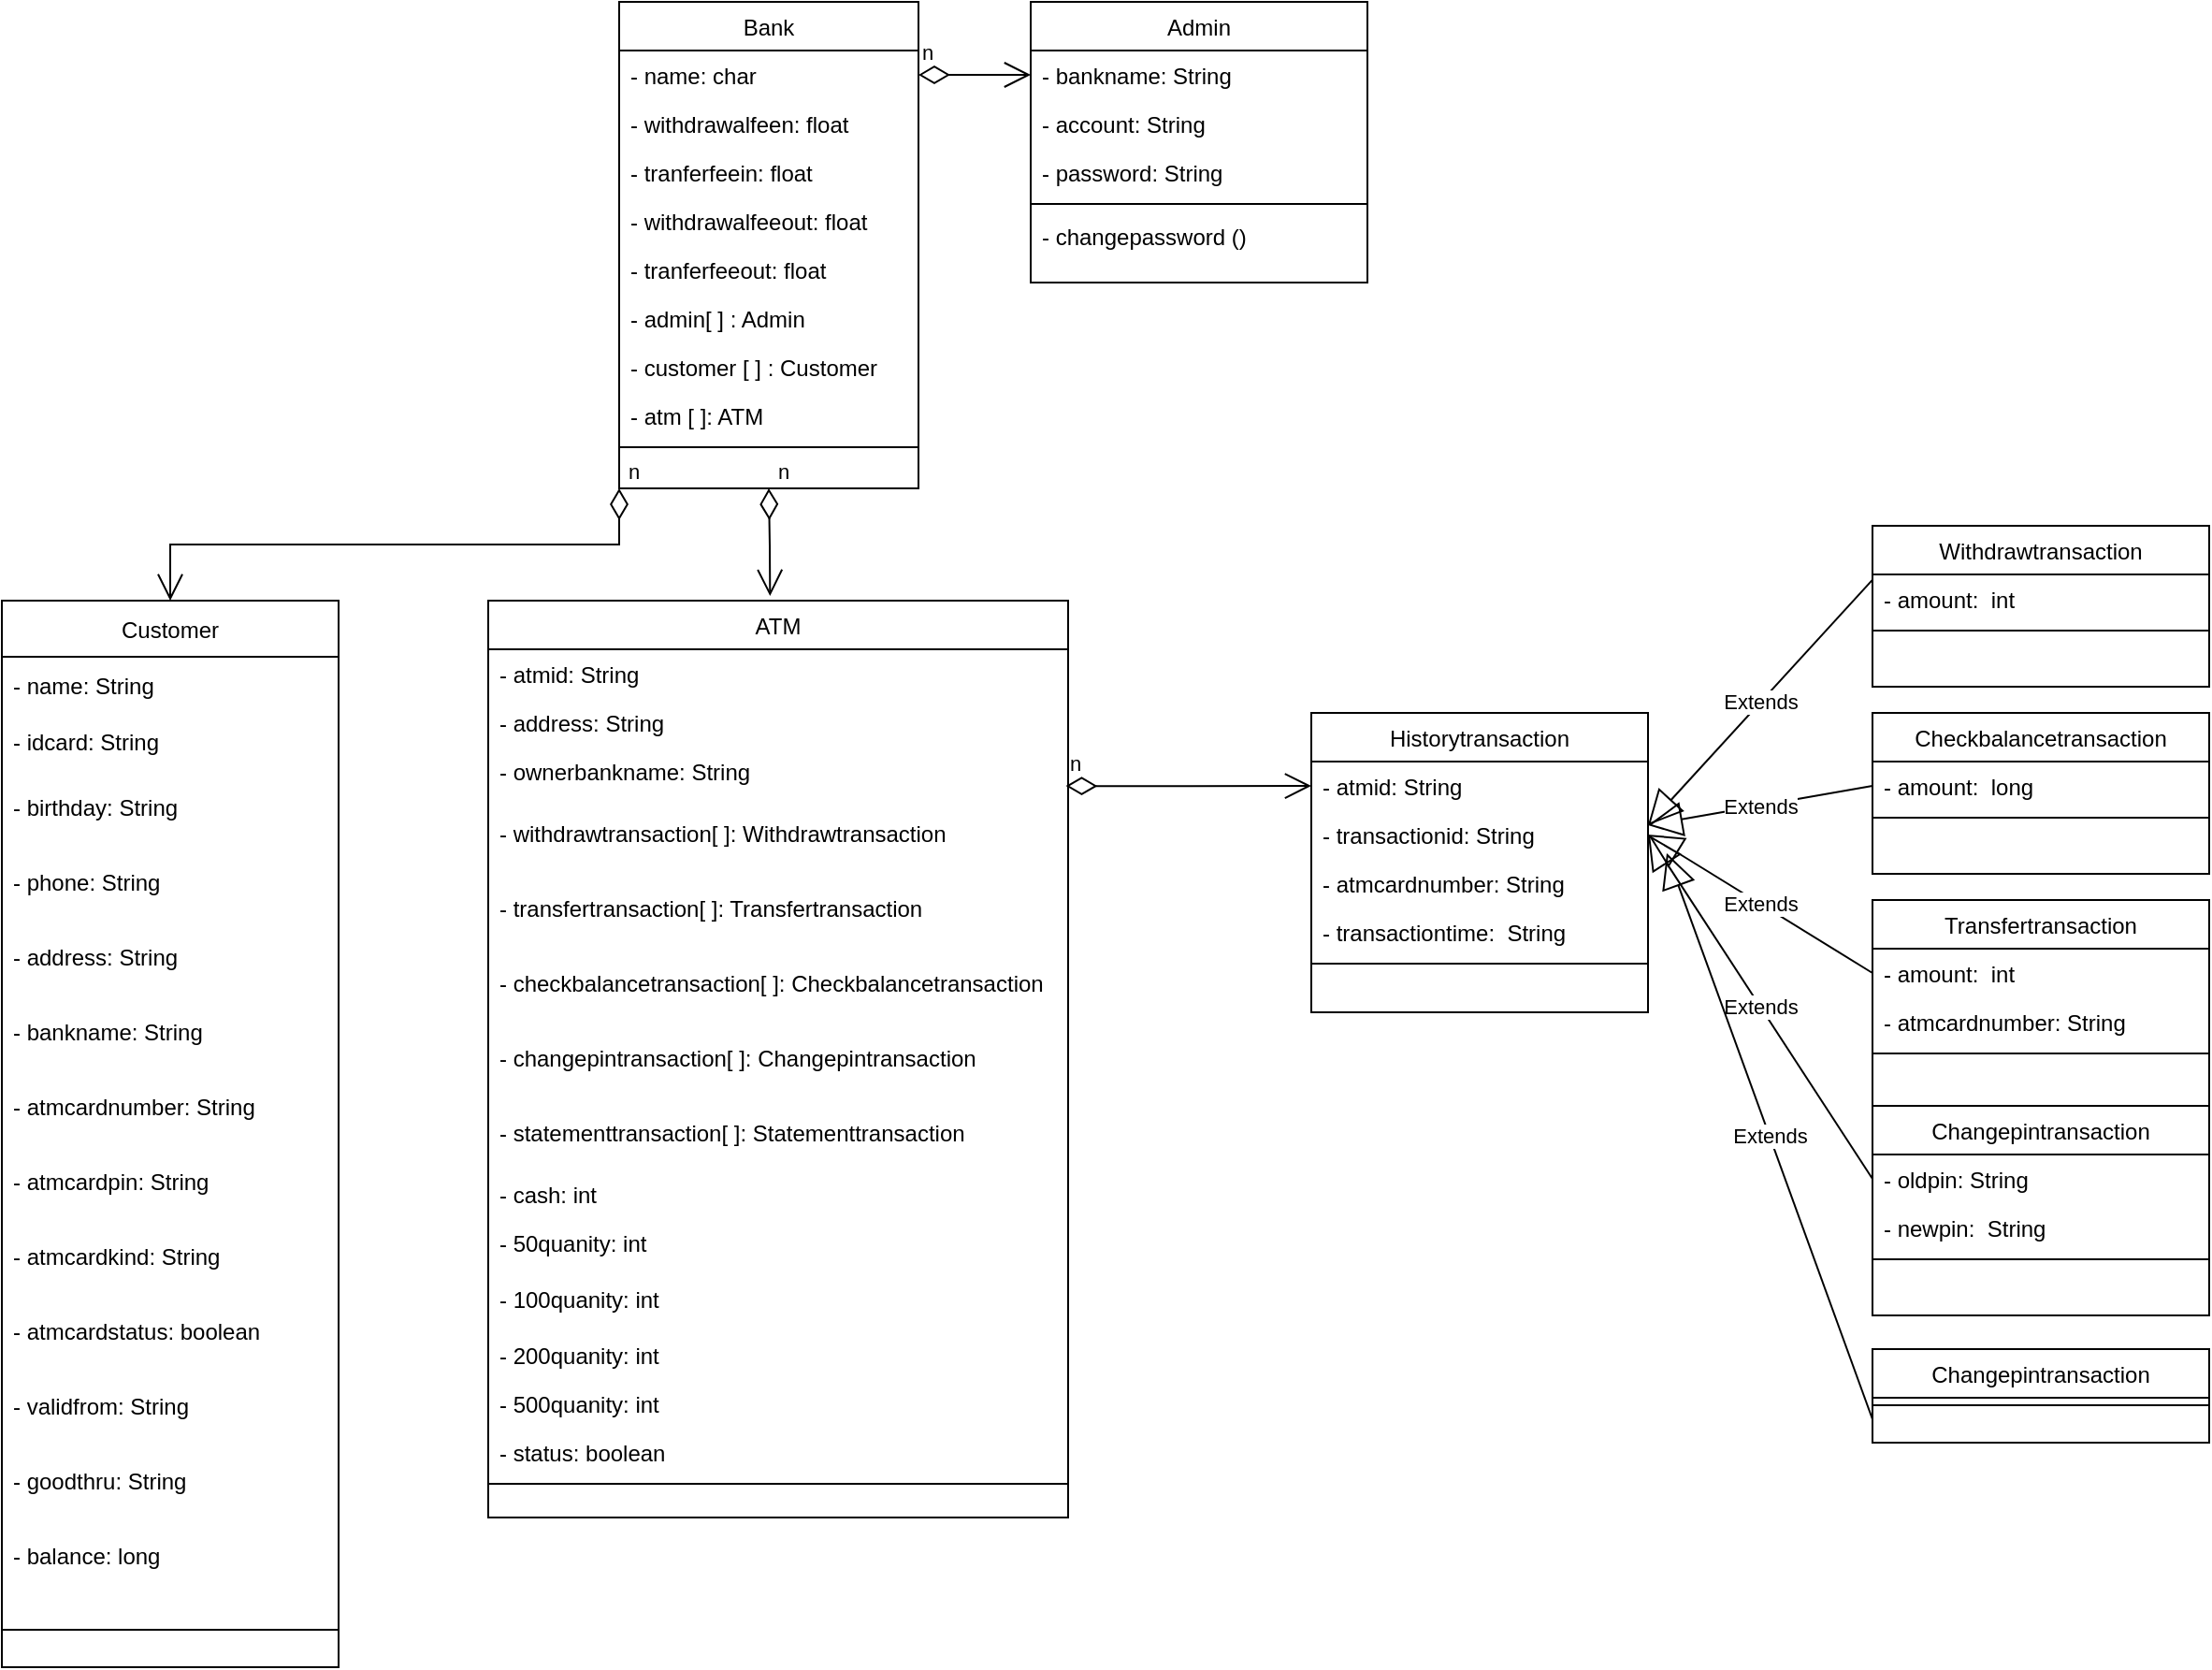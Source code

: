 <mxfile version="20.7.4" type="device"><diagram id="C5RBs43oDa-KdzZeNtuy" name="Page-1"><mxGraphModel dx="1829" dy="2213" grid="1" gridSize="10" guides="1" tooltips="1" connect="1" arrows="1" fold="1" page="1" pageScale="1" pageWidth="827" pageHeight="1169" math="0" shadow="0"><root><mxCell id="WIyWlLk6GJQsqaUBKTNV-0"/><mxCell id="WIyWlLk6GJQsqaUBKTNV-1" parent="WIyWlLk6GJQsqaUBKTNV-0"/><mxCell id="zkfFHV4jXpPFQw0GAbJ--0" value="Bank" style="swimlane;fontStyle=0;align=center;verticalAlign=top;childLayout=stackLayout;horizontal=1;startSize=26;horizontalStack=0;resizeParent=1;resizeLast=0;collapsible=1;marginBottom=0;rounded=0;shadow=0;strokeWidth=1;" parent="WIyWlLk6GJQsqaUBKTNV-1" vertex="1"><mxGeometry x="790" y="-450" width="160" height="260" as="geometry"><mxRectangle x="230" y="140" width="160" height="26" as="alternateBounds"/></mxGeometry></mxCell><mxCell id="zkfFHV4jXpPFQw0GAbJ--1" value="- name: char" style="text;align=left;verticalAlign=top;spacingLeft=4;spacingRight=4;overflow=hidden;rotatable=0;points=[[0,0.5],[1,0.5]];portConstraint=eastwest;" parent="zkfFHV4jXpPFQw0GAbJ--0" vertex="1"><mxGeometry y="26" width="160" height="26" as="geometry"/></mxCell><mxCell id="zkfFHV4jXpPFQw0GAbJ--2" value="- withdrawalfeen: float" style="text;align=left;verticalAlign=top;spacingLeft=4;spacingRight=4;overflow=hidden;rotatable=0;points=[[0,0.5],[1,0.5]];portConstraint=eastwest;rounded=0;shadow=0;html=0;" parent="zkfFHV4jXpPFQw0GAbJ--0" vertex="1"><mxGeometry y="52" width="160" height="26" as="geometry"/></mxCell><mxCell id="SRAjMolUnQEFXTIb9oGv-22" value="- tranferfeein: float" style="text;align=left;verticalAlign=top;spacingLeft=4;spacingRight=4;overflow=hidden;rotatable=0;points=[[0,0.5],[1,0.5]];portConstraint=eastwest;rounded=0;shadow=0;html=0;" parent="zkfFHV4jXpPFQw0GAbJ--0" vertex="1"><mxGeometry y="78" width="160" height="26" as="geometry"/></mxCell><mxCell id="D0PeEpOPR0YIlygvouws-0" value="- withdrawalfeeout: float&#10;" style="text;align=left;verticalAlign=top;spacingLeft=4;spacingRight=4;overflow=hidden;rotatable=0;points=[[0,0.5],[1,0.5]];portConstraint=eastwest;rounded=0;shadow=0;html=0;" vertex="1" parent="zkfFHV4jXpPFQw0GAbJ--0"><mxGeometry y="104" width="160" height="26" as="geometry"/></mxCell><mxCell id="D0PeEpOPR0YIlygvouws-1" value="- tranferfeeout: float" style="text;align=left;verticalAlign=top;spacingLeft=4;spacingRight=4;overflow=hidden;rotatable=0;points=[[0,0.5],[1,0.5]];portConstraint=eastwest;rounded=0;shadow=0;html=0;" vertex="1" parent="zkfFHV4jXpPFQw0GAbJ--0"><mxGeometry y="130" width="160" height="26" as="geometry"/></mxCell><mxCell id="kueWqX3Hmxz6GXRVo9uP-1" value="- admin[ ] : Admin&#10;" style="text;align=left;verticalAlign=top;spacingLeft=4;spacingRight=4;overflow=hidden;rotatable=0;points=[[0,0.5],[1,0.5]];portConstraint=eastwest;rounded=0;shadow=0;html=0;" parent="zkfFHV4jXpPFQw0GAbJ--0" vertex="1"><mxGeometry y="156" width="160" height="26" as="geometry"/></mxCell><mxCell id="SRAjMolUnQEFXTIb9oGv-23" value="- customer [ ] : Customer" style="text;align=left;verticalAlign=top;spacingLeft=4;spacingRight=4;overflow=hidden;rotatable=0;points=[[0,0.5],[1,0.5]];portConstraint=eastwest;rounded=0;shadow=0;html=0;" parent="zkfFHV4jXpPFQw0GAbJ--0" vertex="1"><mxGeometry y="182" width="160" height="26" as="geometry"/></mxCell><mxCell id="SRAjMolUnQEFXTIb9oGv-35" value="- atm [ ]: ATM&#10;&#10;" style="text;align=left;verticalAlign=top;spacingLeft=4;spacingRight=4;overflow=hidden;rotatable=0;points=[[0,0.5],[1,0.5]];portConstraint=eastwest;rounded=0;shadow=0;html=0;" parent="zkfFHV4jXpPFQw0GAbJ--0" vertex="1"><mxGeometry y="208" width="160" height="26" as="geometry"/></mxCell><mxCell id="zkfFHV4jXpPFQw0GAbJ--4" value="" style="line;html=1;strokeWidth=1;align=left;verticalAlign=middle;spacingTop=-1;spacingLeft=3;spacingRight=3;rotatable=0;labelPosition=right;points=[];portConstraint=eastwest;" parent="zkfFHV4jXpPFQw0GAbJ--0" vertex="1"><mxGeometry y="234" width="160" height="8" as="geometry"/></mxCell><mxCell id="5T2SBQ-CDdW4sqyZ-5oU-0" value="Customer" style="swimlane;fontStyle=0;childLayout=stackLayout;horizontal=1;startSize=30;horizontalStack=0;resizeParent=1;resizeParentMax=0;resizeLast=0;collapsible=1;marginBottom=0;" parent="WIyWlLk6GJQsqaUBKTNV-1" vertex="1"><mxGeometry x="460" y="-130" width="180" height="570" as="geometry"/></mxCell><mxCell id="5T2SBQ-CDdW4sqyZ-5oU-1" value="- name: String" style="text;strokeColor=none;fillColor=none;align=left;verticalAlign=middle;spacingLeft=4;spacingRight=4;overflow=hidden;points=[[0,0.5],[1,0.5]];portConstraint=eastwest;rotatable=0;" parent="5T2SBQ-CDdW4sqyZ-5oU-0" vertex="1"><mxGeometry y="30" width="180" height="30" as="geometry"/></mxCell><mxCell id="5T2SBQ-CDdW4sqyZ-5oU-2" value="- idcard: String" style="text;strokeColor=none;fillColor=none;align=left;verticalAlign=middle;spacingLeft=4;spacingRight=4;overflow=hidden;points=[[0,0.5],[1,0.5]];portConstraint=eastwest;rotatable=0;" parent="5T2SBQ-CDdW4sqyZ-5oU-0" vertex="1"><mxGeometry y="60" width="180" height="30" as="geometry"/></mxCell><mxCell id="5T2SBQ-CDdW4sqyZ-5oU-3" value="- birthday: String" style="text;strokeColor=none;fillColor=none;align=left;verticalAlign=middle;spacingLeft=4;spacingRight=4;overflow=hidden;points=[[0,0.5],[1,0.5]];portConstraint=eastwest;rotatable=0;" parent="5T2SBQ-CDdW4sqyZ-5oU-0" vertex="1"><mxGeometry y="90" width="180" height="40" as="geometry"/></mxCell><mxCell id="SRAjMolUnQEFXTIb9oGv-10" value="- phone: String" style="text;strokeColor=none;fillColor=none;align=left;verticalAlign=middle;spacingLeft=4;spacingRight=4;overflow=hidden;points=[[0,0.5],[1,0.5]];portConstraint=eastwest;rotatable=0;" parent="5T2SBQ-CDdW4sqyZ-5oU-0" vertex="1"><mxGeometry y="130" width="180" height="40" as="geometry"/></mxCell><mxCell id="SRAjMolUnQEFXTIb9oGv-11" value="- address: String" style="text;strokeColor=none;fillColor=none;align=left;verticalAlign=middle;spacingLeft=4;spacingRight=4;overflow=hidden;points=[[0,0.5],[1,0.5]];portConstraint=eastwest;rotatable=0;" parent="5T2SBQ-CDdW4sqyZ-5oU-0" vertex="1"><mxGeometry y="170" width="180" height="40" as="geometry"/></mxCell><mxCell id="D0PeEpOPR0YIlygvouws-2" value="- bankname: String" style="text;strokeColor=none;fillColor=none;align=left;verticalAlign=middle;spacingLeft=4;spacingRight=4;overflow=hidden;points=[[0,0.5],[1,0.5]];portConstraint=eastwest;rotatable=0;" vertex="1" parent="5T2SBQ-CDdW4sqyZ-5oU-0"><mxGeometry y="210" width="180" height="40" as="geometry"/></mxCell><mxCell id="SRAjMolUnQEFXTIb9oGv-12" value="- atmcardnumber: String" style="text;strokeColor=none;fillColor=none;align=left;verticalAlign=middle;spacingLeft=4;spacingRight=4;overflow=hidden;points=[[0,0.5],[1,0.5]];portConstraint=eastwest;rotatable=0;" parent="5T2SBQ-CDdW4sqyZ-5oU-0" vertex="1"><mxGeometry y="250" width="180" height="40" as="geometry"/></mxCell><mxCell id="SRAjMolUnQEFXTIb9oGv-21" value="- atmcardpin: String" style="text;strokeColor=none;fillColor=none;align=left;verticalAlign=middle;spacingLeft=4;spacingRight=4;overflow=hidden;points=[[0,0.5],[1,0.5]];portConstraint=eastwest;rotatable=0;" parent="5T2SBQ-CDdW4sqyZ-5oU-0" vertex="1"><mxGeometry y="290" width="180" height="40" as="geometry"/></mxCell><mxCell id="SRAjMolUnQEFXTIb9oGv-9" value="- atmcardkind: String" style="text;strokeColor=none;fillColor=none;align=left;verticalAlign=middle;spacingLeft=4;spacingRight=4;overflow=hidden;points=[[0,0.5],[1,0.5]];portConstraint=eastwest;rotatable=0;" parent="5T2SBQ-CDdW4sqyZ-5oU-0" vertex="1"><mxGeometry y="330" width="180" height="40" as="geometry"/></mxCell><mxCell id="SRAjMolUnQEFXTIb9oGv-33" value="- atmcardstatus: boolean" style="text;strokeColor=none;fillColor=none;align=left;verticalAlign=middle;spacingLeft=4;spacingRight=4;overflow=hidden;points=[[0,0.5],[1,0.5]];portConstraint=eastwest;rotatable=0;" parent="5T2SBQ-CDdW4sqyZ-5oU-0" vertex="1"><mxGeometry y="370" width="180" height="40" as="geometry"/></mxCell><mxCell id="SRAjMolUnQEFXTIb9oGv-15" value="- validfrom: String" style="text;strokeColor=none;fillColor=none;align=left;verticalAlign=middle;spacingLeft=4;spacingRight=4;overflow=hidden;points=[[0,0.5],[1,0.5]];portConstraint=eastwest;rotatable=0;" parent="5T2SBQ-CDdW4sqyZ-5oU-0" vertex="1"><mxGeometry y="410" width="180" height="40" as="geometry"/></mxCell><mxCell id="SRAjMolUnQEFXTIb9oGv-16" value="- goodthru: String" style="text;strokeColor=none;fillColor=none;align=left;verticalAlign=middle;spacingLeft=4;spacingRight=4;overflow=hidden;points=[[0,0.5],[1,0.5]];portConstraint=eastwest;rotatable=0;" parent="5T2SBQ-CDdW4sqyZ-5oU-0" vertex="1"><mxGeometry y="450" width="180" height="40" as="geometry"/></mxCell><mxCell id="SRAjMolUnQEFXTIb9oGv-17" value="- balance: long" style="text;strokeColor=none;fillColor=none;align=left;verticalAlign=middle;spacingLeft=4;spacingRight=4;overflow=hidden;points=[[0,0.5],[1,0.5]];portConstraint=eastwest;rotatable=0;" parent="5T2SBQ-CDdW4sqyZ-5oU-0" vertex="1"><mxGeometry y="490" width="180" height="40" as="geometry"/></mxCell><mxCell id="5T2SBQ-CDdW4sqyZ-5oU-15" value="" style="line;html=1;strokeWidth=1;align=left;verticalAlign=middle;spacingTop=-1;spacingLeft=3;spacingRight=3;rotatable=0;labelPosition=right;points=[];portConstraint=eastwest;" parent="5T2SBQ-CDdW4sqyZ-5oU-0" vertex="1"><mxGeometry y="530" width="180" height="40" as="geometry"/></mxCell><mxCell id="SRAjMolUnQEFXTIb9oGv-26" value="Admin" style="swimlane;fontStyle=0;align=center;verticalAlign=top;childLayout=stackLayout;horizontal=1;startSize=26;horizontalStack=0;resizeParent=1;resizeLast=0;collapsible=1;marginBottom=0;rounded=0;shadow=0;strokeWidth=1;" parent="WIyWlLk6GJQsqaUBKTNV-1" vertex="1"><mxGeometry x="1010" y="-450" width="180" height="150" as="geometry"><mxRectangle x="230" y="140" width="160" height="26" as="alternateBounds"/></mxGeometry></mxCell><mxCell id="SRAjMolUnQEFXTIb9oGv-27" value="- bankname: String" style="text;align=left;verticalAlign=top;spacingLeft=4;spacingRight=4;overflow=hidden;rotatable=0;points=[[0,0.5],[1,0.5]];portConstraint=eastwest;" parent="SRAjMolUnQEFXTIb9oGv-26" vertex="1"><mxGeometry y="26" width="180" height="26" as="geometry"/></mxCell><mxCell id="SRAjMolUnQEFXTIb9oGv-28" value="- account: String" style="text;align=left;verticalAlign=top;spacingLeft=4;spacingRight=4;overflow=hidden;rotatable=0;points=[[0,0.5],[1,0.5]];portConstraint=eastwest;rounded=0;shadow=0;html=0;" parent="SRAjMolUnQEFXTIb9oGv-26" vertex="1"><mxGeometry y="52" width="180" height="26" as="geometry"/></mxCell><mxCell id="SRAjMolUnQEFXTIb9oGv-29" value="- password: String" style="text;align=left;verticalAlign=top;spacingLeft=4;spacingRight=4;overflow=hidden;rotatable=0;points=[[0,0.5],[1,0.5]];portConstraint=eastwest;rounded=0;shadow=0;html=0;" parent="SRAjMolUnQEFXTIb9oGv-26" vertex="1"><mxGeometry y="78" width="180" height="26" as="geometry"/></mxCell><mxCell id="SRAjMolUnQEFXTIb9oGv-32" value="" style="line;html=1;strokeWidth=1;align=left;verticalAlign=middle;spacingTop=-1;spacingLeft=3;spacingRight=3;rotatable=0;labelPosition=right;points=[];portConstraint=eastwest;" parent="SRAjMolUnQEFXTIb9oGv-26" vertex="1"><mxGeometry y="104" width="180" height="8" as="geometry"/></mxCell><mxCell id="SRAjMolUnQEFXTIb9oGv-39" value="- changepassword ()" style="text;align=left;verticalAlign=top;spacingLeft=4;spacingRight=4;overflow=hidden;rotatable=0;points=[[0,0.5],[1,0.5]];portConstraint=eastwest;rounded=0;shadow=0;html=0;" parent="SRAjMolUnQEFXTIb9oGv-26" vertex="1"><mxGeometry y="112" width="180" height="26" as="geometry"/></mxCell><mxCell id="SRAjMolUnQEFXTIb9oGv-40" value="Historytransaction" style="swimlane;fontStyle=0;align=center;verticalAlign=top;childLayout=stackLayout;horizontal=1;startSize=26;horizontalStack=0;resizeParent=1;resizeLast=0;collapsible=1;marginBottom=0;rounded=0;shadow=0;strokeWidth=1;" parent="WIyWlLk6GJQsqaUBKTNV-1" vertex="1"><mxGeometry x="1160" y="-70" width="180" height="160" as="geometry"><mxRectangle x="230" y="140" width="160" height="26" as="alternateBounds"/></mxGeometry></mxCell><mxCell id="SRAjMolUnQEFXTIb9oGv-49" value="- atmid: String" style="text;align=left;verticalAlign=top;spacingLeft=4;spacingRight=4;overflow=hidden;rotatable=0;points=[[0,0.5],[1,0.5]];portConstraint=eastwest;" parent="SRAjMolUnQEFXTIb9oGv-40" vertex="1"><mxGeometry y="26" width="180" height="26" as="geometry"/></mxCell><mxCell id="SRAjMolUnQEFXTIb9oGv-41" value="- transactionid: String" style="text;align=left;verticalAlign=top;spacingLeft=4;spacingRight=4;overflow=hidden;rotatable=0;points=[[0,0.5],[1,0.5]];portConstraint=eastwest;" parent="SRAjMolUnQEFXTIb9oGv-40" vertex="1"><mxGeometry y="52" width="180" height="26" as="geometry"/></mxCell><mxCell id="SRAjMolUnQEFXTIb9oGv-42" value="- atmcardnumber: String" style="text;align=left;verticalAlign=top;spacingLeft=4;spacingRight=4;overflow=hidden;rotatable=0;points=[[0,0.5],[1,0.5]];portConstraint=eastwest;rounded=0;shadow=0;html=0;" parent="SRAjMolUnQEFXTIb9oGv-40" vertex="1"><mxGeometry y="78" width="180" height="26" as="geometry"/></mxCell><mxCell id="SRAjMolUnQEFXTIb9oGv-50" value="- transactiontime:  String" style="text;align=left;verticalAlign=top;spacingLeft=4;spacingRight=4;overflow=hidden;rotatable=0;points=[[0,0.5],[1,0.5]];portConstraint=eastwest;rounded=0;shadow=0;html=0;" parent="SRAjMolUnQEFXTIb9oGv-40" vertex="1"><mxGeometry y="104" width="180" height="26" as="geometry"/></mxCell><mxCell id="SRAjMolUnQEFXTIb9oGv-44" value="" style="line;html=1;strokeWidth=1;align=left;verticalAlign=middle;spacingTop=-1;spacingLeft=3;spacingRight=3;rotatable=0;labelPosition=right;points=[];portConstraint=eastwest;" parent="SRAjMolUnQEFXTIb9oGv-40" vertex="1"><mxGeometry y="130" width="180" height="8" as="geometry"/></mxCell><mxCell id="SRAjMolUnQEFXTIb9oGv-51" value="ATM" style="swimlane;fontStyle=0;align=center;verticalAlign=top;childLayout=stackLayout;horizontal=1;startSize=26;horizontalStack=0;resizeParent=1;resizeLast=0;collapsible=1;marginBottom=0;rounded=0;shadow=0;strokeWidth=1;" parent="WIyWlLk6GJQsqaUBKTNV-1" vertex="1"><mxGeometry x="720" y="-130" width="310" height="490" as="geometry"><mxRectangle x="230" y="140" width="160" height="26" as="alternateBounds"/></mxGeometry></mxCell><mxCell id="SRAjMolUnQEFXTIb9oGv-59" value="- atmid: String" style="text;align=left;verticalAlign=top;spacingLeft=4;spacingRight=4;overflow=hidden;rotatable=0;points=[[0,0.5],[1,0.5]];portConstraint=eastwest;" parent="SRAjMolUnQEFXTIb9oGv-51" vertex="1"><mxGeometry y="26" width="310" height="26" as="geometry"/></mxCell><mxCell id="D0PeEpOPR0YIlygvouws-3" value="- address: String" style="text;align=left;verticalAlign=top;spacingLeft=4;spacingRight=4;overflow=hidden;rotatable=0;points=[[0,0.5],[1,0.5]];portConstraint=eastwest;" vertex="1" parent="SRAjMolUnQEFXTIb9oGv-51"><mxGeometry y="52" width="310" height="26" as="geometry"/></mxCell><mxCell id="SRAjMolUnQEFXTIb9oGv-52" value="- ownerbankname: String" style="text;align=left;verticalAlign=top;spacingLeft=4;spacingRight=4;overflow=hidden;rotatable=0;points=[[0,0.5],[1,0.5]];portConstraint=eastwest;" parent="SRAjMolUnQEFXTIb9oGv-51" vertex="1"><mxGeometry y="78" width="310" height="26" as="geometry"/></mxCell><mxCell id="SRAjMolUnQEFXTIb9oGv-14" value="- withdrawtransaction[ ]: Withdrawtransaction" style="text;strokeColor=none;fillColor=none;align=left;verticalAlign=middle;spacingLeft=4;spacingRight=4;overflow=hidden;points=[[0,0.5],[1,0.5]];portConstraint=eastwest;rotatable=0;" parent="SRAjMolUnQEFXTIb9oGv-51" vertex="1"><mxGeometry y="104" width="310" height="40" as="geometry"/></mxCell><mxCell id="D0PeEpOPR0YIlygvouws-5" value="- transfertransaction[ ]: Transfertransaction" style="text;strokeColor=none;fillColor=none;align=left;verticalAlign=middle;spacingLeft=4;spacingRight=4;overflow=hidden;points=[[0,0.5],[1,0.5]];portConstraint=eastwest;rotatable=0;" vertex="1" parent="SRAjMolUnQEFXTIb9oGv-51"><mxGeometry y="144" width="310" height="40" as="geometry"/></mxCell><mxCell id="D0PeEpOPR0YIlygvouws-6" value="- checkbalancetransaction[ ]: Checkbalancetransaction" style="text;strokeColor=none;fillColor=none;align=left;verticalAlign=middle;spacingLeft=4;spacingRight=4;overflow=hidden;points=[[0,0.5],[1,0.5]];portConstraint=eastwest;rotatable=0;" vertex="1" parent="SRAjMolUnQEFXTIb9oGv-51"><mxGeometry y="184" width="310" height="40" as="geometry"/></mxCell><mxCell id="D0PeEpOPR0YIlygvouws-4" value="- changepintransaction[ ]: Changepintransaction" style="text;strokeColor=none;fillColor=none;align=left;verticalAlign=middle;spacingLeft=4;spacingRight=4;overflow=hidden;points=[[0,0.5],[1,0.5]];portConstraint=eastwest;rotatable=0;" vertex="1" parent="SRAjMolUnQEFXTIb9oGv-51"><mxGeometry y="224" width="310" height="40" as="geometry"/></mxCell><mxCell id="D0PeEpOPR0YIlygvouws-7" value="- statementtransaction[ ]: Statementtransaction" style="text;strokeColor=none;fillColor=none;align=left;verticalAlign=middle;spacingLeft=4;spacingRight=4;overflow=hidden;points=[[0,0.5],[1,0.5]];portConstraint=eastwest;rotatable=0;" vertex="1" parent="SRAjMolUnQEFXTIb9oGv-51"><mxGeometry y="264" width="310" height="40" as="geometry"/></mxCell><mxCell id="D0PeEpOPR0YIlygvouws-8" value="- cash: int" style="text;align=left;verticalAlign=top;spacingLeft=4;spacingRight=4;overflow=hidden;rotatable=0;points=[[0,0.5],[1,0.5]];portConstraint=eastwest;rounded=0;shadow=0;html=0;" vertex="1" parent="SRAjMolUnQEFXTIb9oGv-51"><mxGeometry y="304" width="310" height="26" as="geometry"/></mxCell><mxCell id="SRAjMolUnQEFXTIb9oGv-57" value="- 50quanity: int" style="text;align=left;verticalAlign=top;spacingLeft=4;spacingRight=4;overflow=hidden;rotatable=0;points=[[0,0.5],[1,0.5]];portConstraint=eastwest;rounded=0;shadow=0;html=0;" parent="SRAjMolUnQEFXTIb9oGv-51" vertex="1"><mxGeometry y="330" width="310" height="30" as="geometry"/></mxCell><mxCell id="SRAjMolUnQEFXTIb9oGv-61" value="- 100quanity: int" style="text;align=left;verticalAlign=top;spacingLeft=4;spacingRight=4;overflow=hidden;rotatable=0;points=[[0,0.5],[1,0.5]];portConstraint=eastwest;rounded=0;shadow=0;html=0;" parent="SRAjMolUnQEFXTIb9oGv-51" vertex="1"><mxGeometry y="360" width="310" height="30" as="geometry"/></mxCell><mxCell id="SRAjMolUnQEFXTIb9oGv-62" value="- 200quanity: int" style="text;align=left;verticalAlign=top;spacingLeft=4;spacingRight=4;overflow=hidden;rotatable=0;points=[[0,0.5],[1,0.5]];portConstraint=eastwest;rounded=0;shadow=0;html=0;" parent="SRAjMolUnQEFXTIb9oGv-51" vertex="1"><mxGeometry y="390" width="310" height="26" as="geometry"/></mxCell><mxCell id="SRAjMolUnQEFXTIb9oGv-63" value="- 500quanity: int" style="text;align=left;verticalAlign=top;spacingLeft=4;spacingRight=4;overflow=hidden;rotatable=0;points=[[0,0.5],[1,0.5]];portConstraint=eastwest;rounded=0;shadow=0;html=0;" parent="SRAjMolUnQEFXTIb9oGv-51" vertex="1"><mxGeometry y="416" width="310" height="26" as="geometry"/></mxCell><mxCell id="D0PeEpOPR0YIlygvouws-9" value="- status: boolean" style="text;align=left;verticalAlign=top;spacingLeft=4;spacingRight=4;overflow=hidden;rotatable=0;points=[[0,0.5],[1,0.5]];portConstraint=eastwest;rounded=0;shadow=0;html=0;" vertex="1" parent="SRAjMolUnQEFXTIb9oGv-51"><mxGeometry y="442" width="310" height="26" as="geometry"/></mxCell><mxCell id="SRAjMolUnQEFXTIb9oGv-58" value="" style="line;html=1;strokeWidth=1;align=left;verticalAlign=middle;spacingTop=-1;spacingLeft=3;spacingRight=3;rotatable=0;labelPosition=right;points=[];portConstraint=eastwest;" parent="SRAjMolUnQEFXTIb9oGv-51" vertex="1"><mxGeometry y="468" width="310" height="8" as="geometry"/></mxCell><mxCell id="SRAjMolUnQEFXTIb9oGv-76" value="Withdrawtransaction" style="swimlane;fontStyle=0;align=center;verticalAlign=top;childLayout=stackLayout;horizontal=1;startSize=26;horizontalStack=0;resizeParent=1;resizeLast=0;collapsible=1;marginBottom=0;rounded=0;shadow=0;strokeWidth=1;" parent="WIyWlLk6GJQsqaUBKTNV-1" vertex="1"><mxGeometry x="1460" y="-170" width="180" height="86" as="geometry"><mxRectangle x="230" y="140" width="160" height="26" as="alternateBounds"/></mxGeometry></mxCell><mxCell id="SRAjMolUnQEFXTIb9oGv-80" value="- amount:  int" style="text;align=left;verticalAlign=top;spacingLeft=4;spacingRight=4;overflow=hidden;rotatable=0;points=[[0,0.5],[1,0.5]];portConstraint=eastwest;rounded=0;shadow=0;html=0;" parent="SRAjMolUnQEFXTIb9oGv-76" vertex="1"><mxGeometry y="26" width="180" height="26" as="geometry"/></mxCell><mxCell id="SRAjMolUnQEFXTIb9oGv-81" value="" style="line;html=1;strokeWidth=1;align=left;verticalAlign=middle;spacingTop=-1;spacingLeft=3;spacingRight=3;rotatable=0;labelPosition=right;points=[];portConstraint=eastwest;" parent="SRAjMolUnQEFXTIb9oGv-76" vertex="1"><mxGeometry y="52" width="180" height="8" as="geometry"/></mxCell><mxCell id="SRAjMolUnQEFXTIb9oGv-82" value="Transfertransaction" style="swimlane;fontStyle=0;align=center;verticalAlign=top;childLayout=stackLayout;horizontal=1;startSize=26;horizontalStack=0;resizeParent=1;resizeLast=0;collapsible=1;marginBottom=0;rounded=0;shadow=0;strokeWidth=1;" parent="WIyWlLk6GJQsqaUBKTNV-1" vertex="1"><mxGeometry x="1460" y="30" width="180" height="112" as="geometry"><mxRectangle x="230" y="140" width="160" height="26" as="alternateBounds"/></mxGeometry></mxCell><mxCell id="pf5HzvGQ3zmkcbAHL59B-32" value="- amount:  int" style="text;align=left;verticalAlign=top;spacingLeft=4;spacingRight=4;overflow=hidden;rotatable=0;points=[[0,0.5],[1,0.5]];portConstraint=eastwest;rounded=0;shadow=0;html=0;" parent="SRAjMolUnQEFXTIb9oGv-82" vertex="1"><mxGeometry y="26" width="180" height="26" as="geometry"/></mxCell><mxCell id="SRAjMolUnQEFXTIb9oGv-85" value="- atmcardnumber: String" style="text;align=left;verticalAlign=top;spacingLeft=4;spacingRight=4;overflow=hidden;rotatable=0;points=[[0,0.5],[1,0.5]];portConstraint=eastwest;rounded=0;shadow=0;html=0;" parent="SRAjMolUnQEFXTIb9oGv-82" vertex="1"><mxGeometry y="52" width="180" height="26" as="geometry"/></mxCell><mxCell id="SRAjMolUnQEFXTIb9oGv-87" value="" style="line;html=1;strokeWidth=1;align=left;verticalAlign=middle;spacingTop=-1;spacingLeft=3;spacingRight=3;rotatable=0;labelPosition=right;points=[];portConstraint=eastwest;" parent="SRAjMolUnQEFXTIb9oGv-82" vertex="1"><mxGeometry y="78" width="180" height="8" as="geometry"/></mxCell><mxCell id="SRAjMolUnQEFXTIb9oGv-88" value="Changepintransaction" style="swimlane;fontStyle=0;align=center;verticalAlign=top;childLayout=stackLayout;horizontal=1;startSize=26;horizontalStack=0;resizeParent=1;resizeLast=0;collapsible=1;marginBottom=0;rounded=0;shadow=0;strokeWidth=1;" parent="WIyWlLk6GJQsqaUBKTNV-1" vertex="1"><mxGeometry x="1460" y="140" width="180" height="112" as="geometry"><mxRectangle x="230" y="140" width="160" height="26" as="alternateBounds"/></mxGeometry></mxCell><mxCell id="SRAjMolUnQEFXTIb9oGv-91" value="- oldpin: String" style="text;align=left;verticalAlign=top;spacingLeft=4;spacingRight=4;overflow=hidden;rotatable=0;points=[[0,0.5],[1,0.5]];portConstraint=eastwest;rounded=0;shadow=0;html=0;" parent="SRAjMolUnQEFXTIb9oGv-88" vertex="1"><mxGeometry y="26" width="180" height="26" as="geometry"/></mxCell><mxCell id="SRAjMolUnQEFXTIb9oGv-92" value="- newpin:  String" style="text;align=left;verticalAlign=top;spacingLeft=4;spacingRight=4;overflow=hidden;rotatable=0;points=[[0,0.5],[1,0.5]];portConstraint=eastwest;rounded=0;shadow=0;html=0;" parent="SRAjMolUnQEFXTIb9oGv-88" vertex="1"><mxGeometry y="52" width="180" height="26" as="geometry"/></mxCell><mxCell id="SRAjMolUnQEFXTIb9oGv-93" value="" style="line;html=1;strokeWidth=1;align=left;verticalAlign=middle;spacingTop=-1;spacingLeft=3;spacingRight=3;rotatable=0;labelPosition=right;points=[];portConstraint=eastwest;" parent="SRAjMolUnQEFXTIb9oGv-88" vertex="1"><mxGeometry y="78" width="180" height="8" as="geometry"/></mxCell><mxCell id="SRAjMolUnQEFXTIb9oGv-94" value="Checkbalancetransaction" style="swimlane;fontStyle=0;align=center;verticalAlign=top;childLayout=stackLayout;horizontal=1;startSize=26;horizontalStack=0;resizeParent=1;resizeLast=0;collapsible=1;marginBottom=0;rounded=0;shadow=0;strokeWidth=1;" parent="WIyWlLk6GJQsqaUBKTNV-1" vertex="1"><mxGeometry x="1460" y="-70" width="180" height="86" as="geometry"><mxRectangle x="230" y="140" width="160" height="26" as="alternateBounds"/></mxGeometry></mxCell><mxCell id="pf5HzvGQ3zmkcbAHL59B-33" value="- amount:  long" style="text;align=left;verticalAlign=top;spacingLeft=4;spacingRight=4;overflow=hidden;rotatable=0;points=[[0,0.5],[1,0.5]];portConstraint=eastwest;rounded=0;shadow=0;html=0;" parent="SRAjMolUnQEFXTIb9oGv-94" vertex="1"><mxGeometry y="26" width="180" height="26" as="geometry"/></mxCell><mxCell id="SRAjMolUnQEFXTIb9oGv-99" value="" style="line;html=1;strokeWidth=1;align=left;verticalAlign=middle;spacingTop=-1;spacingLeft=3;spacingRight=3;rotatable=0;labelPosition=right;points=[];portConstraint=eastwest;" parent="SRAjMolUnQEFXTIb9oGv-94" vertex="1"><mxGeometry y="52" width="180" height="8" as="geometry"/></mxCell><mxCell id="SRAjMolUnQEFXTIb9oGv-100" value="Extends" style="endArrow=block;endSize=16;endFill=0;html=1;rounded=0;exitX=-0.001;exitY=0.118;exitDx=0;exitDy=0;exitPerimeter=0;" parent="WIyWlLk6GJQsqaUBKTNV-1" source="SRAjMolUnQEFXTIb9oGv-80" edge="1"><mxGeometry width="160" relative="1" as="geometry"><mxPoint x="1460" y="-181.0" as="sourcePoint"/><mxPoint x="1340" y="-10" as="targetPoint"/></mxGeometry></mxCell><mxCell id="SRAjMolUnQEFXTIb9oGv-101" value="Extends" style="endArrow=block;endSize=16;endFill=0;html=1;rounded=0;exitX=0;exitY=0.5;exitDx=0;exitDy=0;entryX=1;entryY=0.5;entryDx=0;entryDy=0;" parent="WIyWlLk6GJQsqaUBKTNV-1" source="pf5HzvGQ3zmkcbAHL59B-32" target="SRAjMolUnQEFXTIb9oGv-41" edge="1"><mxGeometry width="160" relative="1" as="geometry"><mxPoint x="1460" y="171" as="sourcePoint"/><mxPoint x="700" y="510" as="targetPoint"/></mxGeometry></mxCell><mxCell id="SRAjMolUnQEFXTIb9oGv-102" value="Extends" style="endArrow=block;endSize=16;endFill=0;html=1;rounded=0;exitX=0;exitY=0.5;exitDx=0;exitDy=0;entryX=1;entryY=0.5;entryDx=0;entryDy=0;" parent="WIyWlLk6GJQsqaUBKTNV-1" target="SRAjMolUnQEFXTIb9oGv-41" edge="1"><mxGeometry width="160" relative="1" as="geometry"><mxPoint x="1460" y="179.0" as="sourcePoint"/><mxPoint x="100" y="270" as="targetPoint"/></mxGeometry></mxCell><mxCell id="SRAjMolUnQEFXTIb9oGv-103" value="Extends" style="endArrow=block;endSize=16;endFill=0;html=1;rounded=0;exitX=0;exitY=0.5;exitDx=0;exitDy=0;" parent="WIyWlLk6GJQsqaUBKTNV-1" edge="1"><mxGeometry width="160" relative="1" as="geometry"><mxPoint x="1460" y="-31.0" as="sourcePoint"/><mxPoint x="1340" y="-10" as="targetPoint"/></mxGeometry></mxCell><mxCell id="pf5HzvGQ3zmkcbAHL59B-30" value="n" style="endArrow=open;html=1;endSize=12;startArrow=diamondThin;startSize=14;startFill=0;edgeStyle=orthogonalEdgeStyle;align=left;verticalAlign=bottom;rounded=0;entryX=0.5;entryY=0;entryDx=0;entryDy=0;exitX=0;exitY=1;exitDx=0;exitDy=0;" parent="WIyWlLk6GJQsqaUBKTNV-1" source="zkfFHV4jXpPFQw0GAbJ--0" target="5T2SBQ-CDdW4sqyZ-5oU-0" edge="1"><mxGeometry x="-1" y="3" relative="1" as="geometry"><mxPoint x="790" y="-200" as="sourcePoint"/><mxPoint x="640" y="-180" as="targetPoint"/></mxGeometry></mxCell><mxCell id="pf5HzvGQ3zmkcbAHL59B-31" value="n" style="endArrow=open;html=1;endSize=12;startArrow=diamondThin;startSize=14;startFill=0;edgeStyle=orthogonalEdgeStyle;align=left;verticalAlign=bottom;rounded=0;entryX=0.486;entryY=-0.005;entryDx=0;entryDy=0;entryPerimeter=0;" parent="WIyWlLk6GJQsqaUBKTNV-1" edge="1" target="SRAjMolUnQEFXTIb9oGv-51"><mxGeometry x="-1" y="3" relative="1" as="geometry"><mxPoint x="870" y="-190" as="sourcePoint"/><mxPoint x="930" y="-170" as="targetPoint"/></mxGeometry></mxCell><mxCell id="D0PeEpOPR0YIlygvouws-10" value="Changepintransaction" style="swimlane;fontStyle=0;align=center;verticalAlign=top;childLayout=stackLayout;horizontal=1;startSize=26;horizontalStack=0;resizeParent=1;resizeLast=0;collapsible=1;marginBottom=0;rounded=0;shadow=0;strokeWidth=1;" vertex="1" parent="WIyWlLk6GJQsqaUBKTNV-1"><mxGeometry x="1460" y="270" width="180" height="50" as="geometry"><mxRectangle x="230" y="140" width="160" height="26" as="alternateBounds"/></mxGeometry></mxCell><mxCell id="D0PeEpOPR0YIlygvouws-13" value="" style="line;html=1;strokeWidth=1;align=left;verticalAlign=middle;spacingTop=-1;spacingLeft=3;spacingRight=3;rotatable=0;labelPosition=right;points=[];portConstraint=eastwest;" vertex="1" parent="D0PeEpOPR0YIlygvouws-10"><mxGeometry y="26" width="180" height="8" as="geometry"/></mxCell><mxCell id="D0PeEpOPR0YIlygvouws-16" value="n" style="endArrow=open;html=1;endSize=12;startArrow=diamondThin;startSize=14;startFill=0;edgeStyle=orthogonalEdgeStyle;align=left;verticalAlign=bottom;rounded=0;entryX=0;entryY=0.5;entryDx=0;entryDy=0;exitX=1;exitY=0.5;exitDx=0;exitDy=0;" edge="1" parent="WIyWlLk6GJQsqaUBKTNV-1" source="zkfFHV4jXpPFQw0GAbJ--1" target="SRAjMolUnQEFXTIb9oGv-27"><mxGeometry x="-1" y="3" relative="1" as="geometry"><mxPoint x="990" y="-320" as="sourcePoint"/><mxPoint x="1410" y="-450" as="targetPoint"/></mxGeometry></mxCell><mxCell id="D0PeEpOPR0YIlygvouws-17" value="Extends" style="endArrow=block;endSize=16;endFill=0;html=1;rounded=0;exitX=0;exitY=0.75;exitDx=0;exitDy=0;entryX=1;entryY=0.5;entryDx=0;entryDy=0;" edge="1" parent="WIyWlLk6GJQsqaUBKTNV-1" source="D0PeEpOPR0YIlygvouws-10"><mxGeometry width="160" relative="1" as="geometry"><mxPoint x="1470" y="189.0" as="sourcePoint"/><mxPoint x="1350" y="5" as="targetPoint"/></mxGeometry></mxCell><mxCell id="D0PeEpOPR0YIlygvouws-15" value="n" style="endArrow=open;html=1;endSize=12;startArrow=diamondThin;startSize=14;startFill=0;edgeStyle=orthogonalEdgeStyle;align=left;verticalAlign=bottom;rounded=0;exitX=0.996;exitY=0.81;exitDx=0;exitDy=0;entryX=0;entryY=0.5;entryDx=0;entryDy=0;exitPerimeter=0;" edge="1" parent="WIyWlLk6GJQsqaUBKTNV-1" source="SRAjMolUnQEFXTIb9oGv-52" target="SRAjMolUnQEFXTIb9oGv-49"><mxGeometry x="-1" y="3" relative="1" as="geometry"><mxPoint x="1110" y="-160" as="sourcePoint"/><mxPoint x="1040" as="targetPoint"/></mxGeometry></mxCell></root></mxGraphModel></diagram></mxfile>